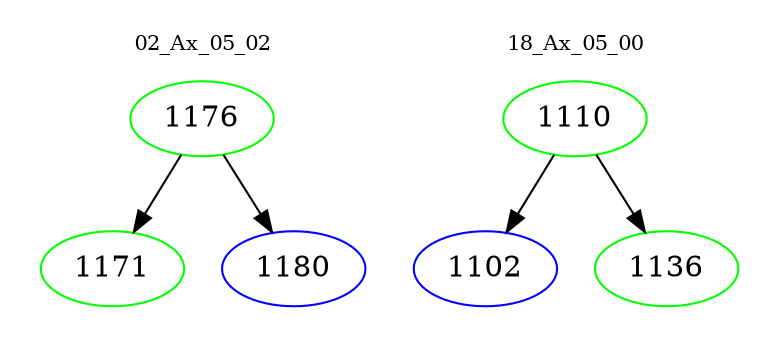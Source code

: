 digraph{
subgraph cluster_0 {
color = white
label = "02_Ax_05_02";
fontsize=10;
T0_1176 [label="1176", color="green"]
T0_1176 -> T0_1171 [color="black"]
T0_1171 [label="1171", color="green"]
T0_1176 -> T0_1180 [color="black"]
T0_1180 [label="1180", color="blue"]
}
subgraph cluster_1 {
color = white
label = "18_Ax_05_00";
fontsize=10;
T1_1110 [label="1110", color="green"]
T1_1110 -> T1_1102 [color="black"]
T1_1102 [label="1102", color="blue"]
T1_1110 -> T1_1136 [color="black"]
T1_1136 [label="1136", color="green"]
}
}
